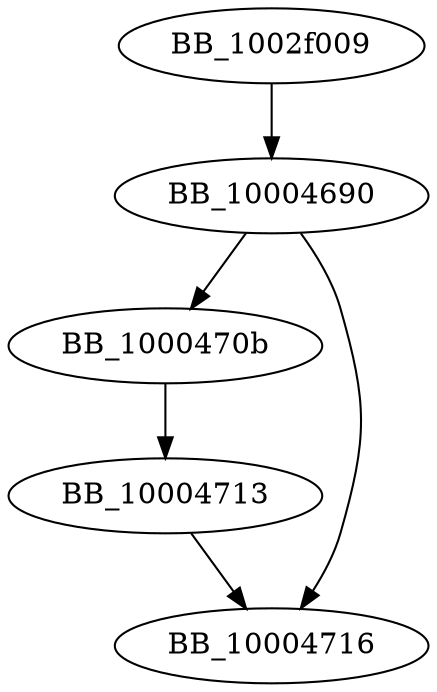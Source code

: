 DiGraph sub_1002F009{
BB_10004690->BB_1000470b
BB_10004690->BB_10004716
BB_1000470b->BB_10004713
BB_10004713->BB_10004716
BB_1002f009->BB_10004690
}
